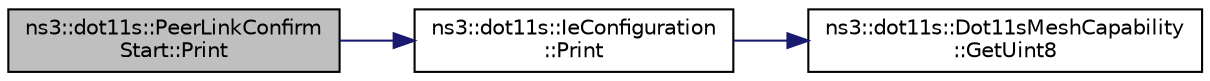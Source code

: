 digraph "ns3::dot11s::PeerLinkConfirmStart::Print"
{
  edge [fontname="Helvetica",fontsize="10",labelfontname="Helvetica",labelfontsize="10"];
  node [fontname="Helvetica",fontsize="10",shape=record];
  rankdir="LR";
  Node1 [label="ns3::dot11s::PeerLinkConfirm\lStart::Print",height=0.2,width=0.4,color="black", fillcolor="grey75", style="filled", fontcolor="black"];
  Node1 -> Node2 [color="midnightblue",fontsize="10",style="solid"];
  Node2 [label="ns3::dot11s::IeConfiguration\l::Print",height=0.2,width=0.4,color="black", fillcolor="white", style="filled",URL="$d0/d3e/classns3_1_1dot11s_1_1IeConfiguration.html#a9f1204b5e2849039e3bc5f8b9e6a1246"];
  Node2 -> Node3 [color="midnightblue",fontsize="10",style="solid"];
  Node3 [label="ns3::dot11s::Dot11sMeshCapability\l::GetUint8",height=0.2,width=0.4,color="black", fillcolor="white", style="filled",URL="$de/ded/classns3_1_1dot11s_1_1Dot11sMeshCapability.html#ad188791377b17e0ab114cc1670e837e4"];
}
